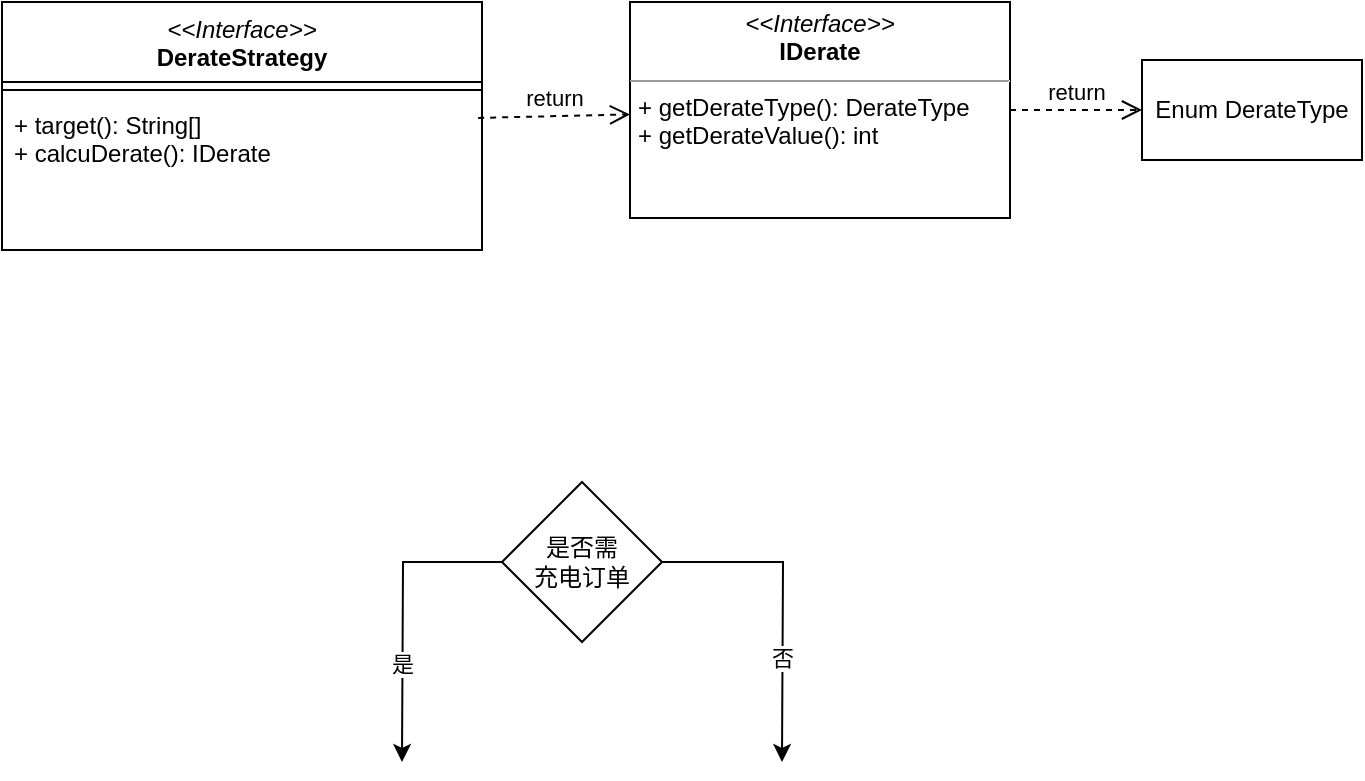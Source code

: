 <mxfile version="22.1.11" type="github">
  <diagram id="C5RBs43oDa-KdzZeNtuy" name="Page-1">
    <mxGraphModel dx="1397" dy="790" grid="1" gridSize="10" guides="1" tooltips="1" connect="1" arrows="1" fold="1" page="1" pageScale="1" pageWidth="827" pageHeight="1169" math="0" shadow="0">
      <root>
        <mxCell id="WIyWlLk6GJQsqaUBKTNV-0" />
        <mxCell id="WIyWlLk6GJQsqaUBKTNV-1" parent="WIyWlLk6GJQsqaUBKTNV-0" />
        <mxCell id="Ge5PILDXDoXqqKDuEAkY-0" value="&lt;i style=&quot;border-color: var(--border-color); font-weight: 400;&quot;&gt;&amp;lt;&amp;lt;Interface&amp;gt;&amp;gt;&lt;/i&gt;&lt;br style=&quot;border-color: var(--border-color); font-weight: 400;&quot;&gt;DerateStrategy" style="swimlane;fontStyle=1;align=center;verticalAlign=top;childLayout=stackLayout;horizontal=1;startSize=40;horizontalStack=0;resizeParent=1;resizeParentMax=0;resizeLast=0;collapsible=1;marginBottom=0;whiteSpace=wrap;html=1;" vertex="1" parent="WIyWlLk6GJQsqaUBKTNV-1">
          <mxGeometry x="100" y="170" width="240" height="124" as="geometry">
            <mxRectangle x="50" y="80" width="130" height="40" as="alternateBounds" />
          </mxGeometry>
        </mxCell>
        <mxCell id="Ge5PILDXDoXqqKDuEAkY-2" value="" style="line;strokeWidth=1;fillColor=none;align=left;verticalAlign=middle;spacingTop=-1;spacingLeft=3;spacingRight=3;rotatable=0;labelPosition=right;points=[];portConstraint=eastwest;strokeColor=inherit;" vertex="1" parent="Ge5PILDXDoXqqKDuEAkY-0">
          <mxGeometry y="40" width="240" height="8" as="geometry" />
        </mxCell>
        <mxCell id="Ge5PILDXDoXqqKDuEAkY-3" value="+ target(): String[]&lt;br&gt;+ calcuDerate(): IDerate" style="text;strokeColor=none;fillColor=none;align=left;verticalAlign=top;spacingLeft=4;spacingRight=4;overflow=hidden;rotatable=0;points=[[0,0.5],[1,0.5]];portConstraint=eastwest;whiteSpace=wrap;html=1;" vertex="1" parent="Ge5PILDXDoXqqKDuEAkY-0">
          <mxGeometry y="48" width="240" height="76" as="geometry" />
        </mxCell>
        <mxCell id="Ge5PILDXDoXqqKDuEAkY-5" value="&lt;p style=&quot;margin:0px;margin-top:4px;text-align:center;&quot;&gt;&lt;i&gt;&amp;lt;&amp;lt;Interface&amp;gt;&amp;gt;&lt;/i&gt;&lt;br&gt;&lt;b&gt;IDerate&lt;/b&gt;&lt;/p&gt;&lt;hr size=&quot;1&quot;&gt;&lt;p style=&quot;margin:0px;margin-left:4px;&quot;&gt;+ getDerateType(): DerateType&lt;br&gt;+ getDerateValue(): int&lt;/p&gt;" style="verticalAlign=top;align=left;overflow=fill;fontSize=12;fontFamily=Helvetica;html=1;whiteSpace=wrap;" vertex="1" parent="WIyWlLk6GJQsqaUBKTNV-1">
          <mxGeometry x="414" y="170" width="190" height="108" as="geometry" />
        </mxCell>
        <mxCell id="Ge5PILDXDoXqqKDuEAkY-6" value="return" style="html=1;verticalAlign=bottom;endArrow=open;dashed=1;endSize=8;curved=0;rounded=0;exitX=0.992;exitY=0.131;exitDx=0;exitDy=0;exitPerimeter=0;" edge="1" parent="WIyWlLk6GJQsqaUBKTNV-1" source="Ge5PILDXDoXqqKDuEAkY-3" target="Ge5PILDXDoXqqKDuEAkY-5">
          <mxGeometry relative="1" as="geometry">
            <mxPoint x="440" y="200" as="sourcePoint" />
            <mxPoint x="360" y="200" as="targetPoint" />
          </mxGeometry>
        </mxCell>
        <mxCell id="Ge5PILDXDoXqqKDuEAkY-7" value="Enum DerateType" style="html=1;whiteSpace=wrap;" vertex="1" parent="WIyWlLk6GJQsqaUBKTNV-1">
          <mxGeometry x="670" y="199" width="110" height="50" as="geometry" />
        </mxCell>
        <mxCell id="Ge5PILDXDoXqqKDuEAkY-9" value="return" style="html=1;verticalAlign=bottom;endArrow=open;dashed=1;endSize=8;curved=0;rounded=0;" edge="1" parent="WIyWlLk6GJQsqaUBKTNV-1" source="Ge5PILDXDoXqqKDuEAkY-5" target="Ge5PILDXDoXqqKDuEAkY-7">
          <mxGeometry relative="1" as="geometry">
            <mxPoint x="604" y="212" as="sourcePoint" />
            <mxPoint x="738" y="200" as="targetPoint" />
          </mxGeometry>
        </mxCell>
        <mxCell id="Ge5PILDXDoXqqKDuEAkY-11" style="edgeStyle=orthogonalEdgeStyle;rounded=0;orthogonalLoop=1;jettySize=auto;html=1;" edge="1" parent="WIyWlLk6GJQsqaUBKTNV-1" source="Ge5PILDXDoXqqKDuEAkY-10">
          <mxGeometry relative="1" as="geometry">
            <mxPoint x="300.0" y="550" as="targetPoint" />
          </mxGeometry>
        </mxCell>
        <mxCell id="Ge5PILDXDoXqqKDuEAkY-13" value="是" style="edgeLabel;html=1;align=center;verticalAlign=middle;resizable=0;points=[];" vertex="1" connectable="0" parent="Ge5PILDXDoXqqKDuEAkY-11">
          <mxGeometry x="0.336" relative="1" as="geometry">
            <mxPoint as="offset" />
          </mxGeometry>
        </mxCell>
        <mxCell id="Ge5PILDXDoXqqKDuEAkY-12" style="edgeStyle=orthogonalEdgeStyle;rounded=0;orthogonalLoop=1;jettySize=auto;html=1;" edge="1" parent="WIyWlLk6GJQsqaUBKTNV-1" source="Ge5PILDXDoXqqKDuEAkY-10">
          <mxGeometry relative="1" as="geometry">
            <mxPoint x="490.0" y="550" as="targetPoint" />
          </mxGeometry>
        </mxCell>
        <mxCell id="Ge5PILDXDoXqqKDuEAkY-14" value="否" style="edgeLabel;html=1;align=center;verticalAlign=middle;resizable=0;points=[];" vertex="1" connectable="0" parent="Ge5PILDXDoXqqKDuEAkY-12">
          <mxGeometry x="0.347" y="-1" relative="1" as="geometry">
            <mxPoint as="offset" />
          </mxGeometry>
        </mxCell>
        <mxCell id="Ge5PILDXDoXqqKDuEAkY-10" value="是否需&lt;br&gt;充电订单" style="rhombus;whiteSpace=wrap;html=1;" vertex="1" parent="WIyWlLk6GJQsqaUBKTNV-1">
          <mxGeometry x="350" y="410" width="80" height="80" as="geometry" />
        </mxCell>
      </root>
    </mxGraphModel>
  </diagram>
</mxfile>
